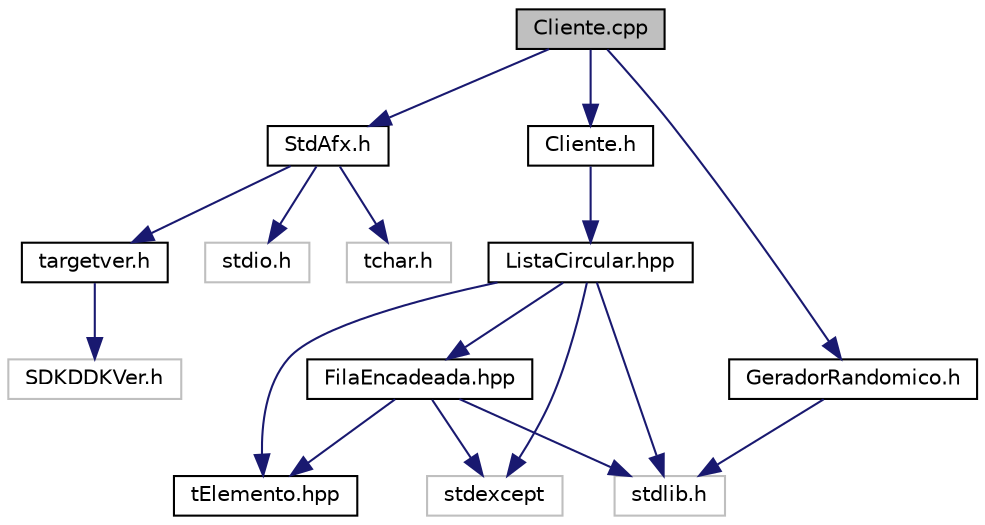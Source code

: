 digraph "Cliente.cpp"
{
  edge [fontname="Helvetica",fontsize="10",labelfontname="Helvetica",labelfontsize="10"];
  node [fontname="Helvetica",fontsize="10",shape=record];
  Node1 [label="Cliente.cpp",height=0.2,width=0.4,color="black", fillcolor="grey75", style="filled" fontcolor="black"];
  Node1 -> Node2 [color="midnightblue",fontsize="10",style="solid",fontname="Helvetica"];
  Node2 [label="StdAfx.h",height=0.2,width=0.4,color="black", fillcolor="white", style="filled",URL="$a00017.html"];
  Node2 -> Node3 [color="midnightblue",fontsize="10",style="solid",fontname="Helvetica"];
  Node3 [label="targetver.h",height=0.2,width=0.4,color="black", fillcolor="white", style="filled",URL="$a00020.html"];
  Node3 -> Node4 [color="midnightblue",fontsize="10",style="solid",fontname="Helvetica"];
  Node4 [label="SDKDDKVer.h",height=0.2,width=0.4,color="grey75", fillcolor="white", style="filled"];
  Node2 -> Node5 [color="midnightblue",fontsize="10",style="solid",fontname="Helvetica"];
  Node5 [label="stdio.h",height=0.2,width=0.4,color="grey75", fillcolor="white", style="filled"];
  Node2 -> Node6 [color="midnightblue",fontsize="10",style="solid",fontname="Helvetica"];
  Node6 [label="tchar.h",height=0.2,width=0.4,color="grey75", fillcolor="white", style="filled"];
  Node1 -> Node7 [color="midnightblue",fontsize="10",style="solid",fontname="Helvetica"];
  Node7 [label="Cliente.h",height=0.2,width=0.4,color="black", fillcolor="white", style="filled",URL="$a00010.html"];
  Node7 -> Node8 [color="midnightblue",fontsize="10",style="solid",fontname="Helvetica"];
  Node8 [label="ListaCircular.hpp",height=0.2,width=0.4,color="black", fillcolor="white", style="filled",URL="$a00013.html"];
  Node8 -> Node9 [color="midnightblue",fontsize="10",style="solid",fontname="Helvetica"];
  Node9 [label="stdlib.h",height=0.2,width=0.4,color="grey75", fillcolor="white", style="filled"];
  Node8 -> Node10 [color="midnightblue",fontsize="10",style="solid",fontname="Helvetica"];
  Node10 [label="stdexcept",height=0.2,width=0.4,color="grey75", fillcolor="white", style="filled"];
  Node8 -> Node11 [color="midnightblue",fontsize="10",style="solid",fontname="Helvetica"];
  Node11 [label="tElemento.hpp",height=0.2,width=0.4,color="black", fillcolor="white", style="filled",URL="$a00021.html"];
  Node8 -> Node12 [color="midnightblue",fontsize="10",style="solid",fontname="Helvetica"];
  Node12 [label="FilaEncadeada.hpp",height=0.2,width=0.4,color="black", fillcolor="white", style="filled",URL="$a00011.html"];
  Node12 -> Node9 [color="midnightblue",fontsize="10",style="solid",fontname="Helvetica"];
  Node12 -> Node10 [color="midnightblue",fontsize="10",style="solid",fontname="Helvetica"];
  Node12 -> Node11 [color="midnightblue",fontsize="10",style="solid",fontname="Helvetica"];
  Node1 -> Node13 [color="midnightblue",fontsize="10",style="solid",fontname="Helvetica"];
  Node13 [label="GeradorRandomico.h",height=0.2,width=0.4,color="black", fillcolor="white", style="filled",URL="$a00012.html"];
  Node13 -> Node9 [color="midnightblue",fontsize="10",style="solid",fontname="Helvetica"];
}
